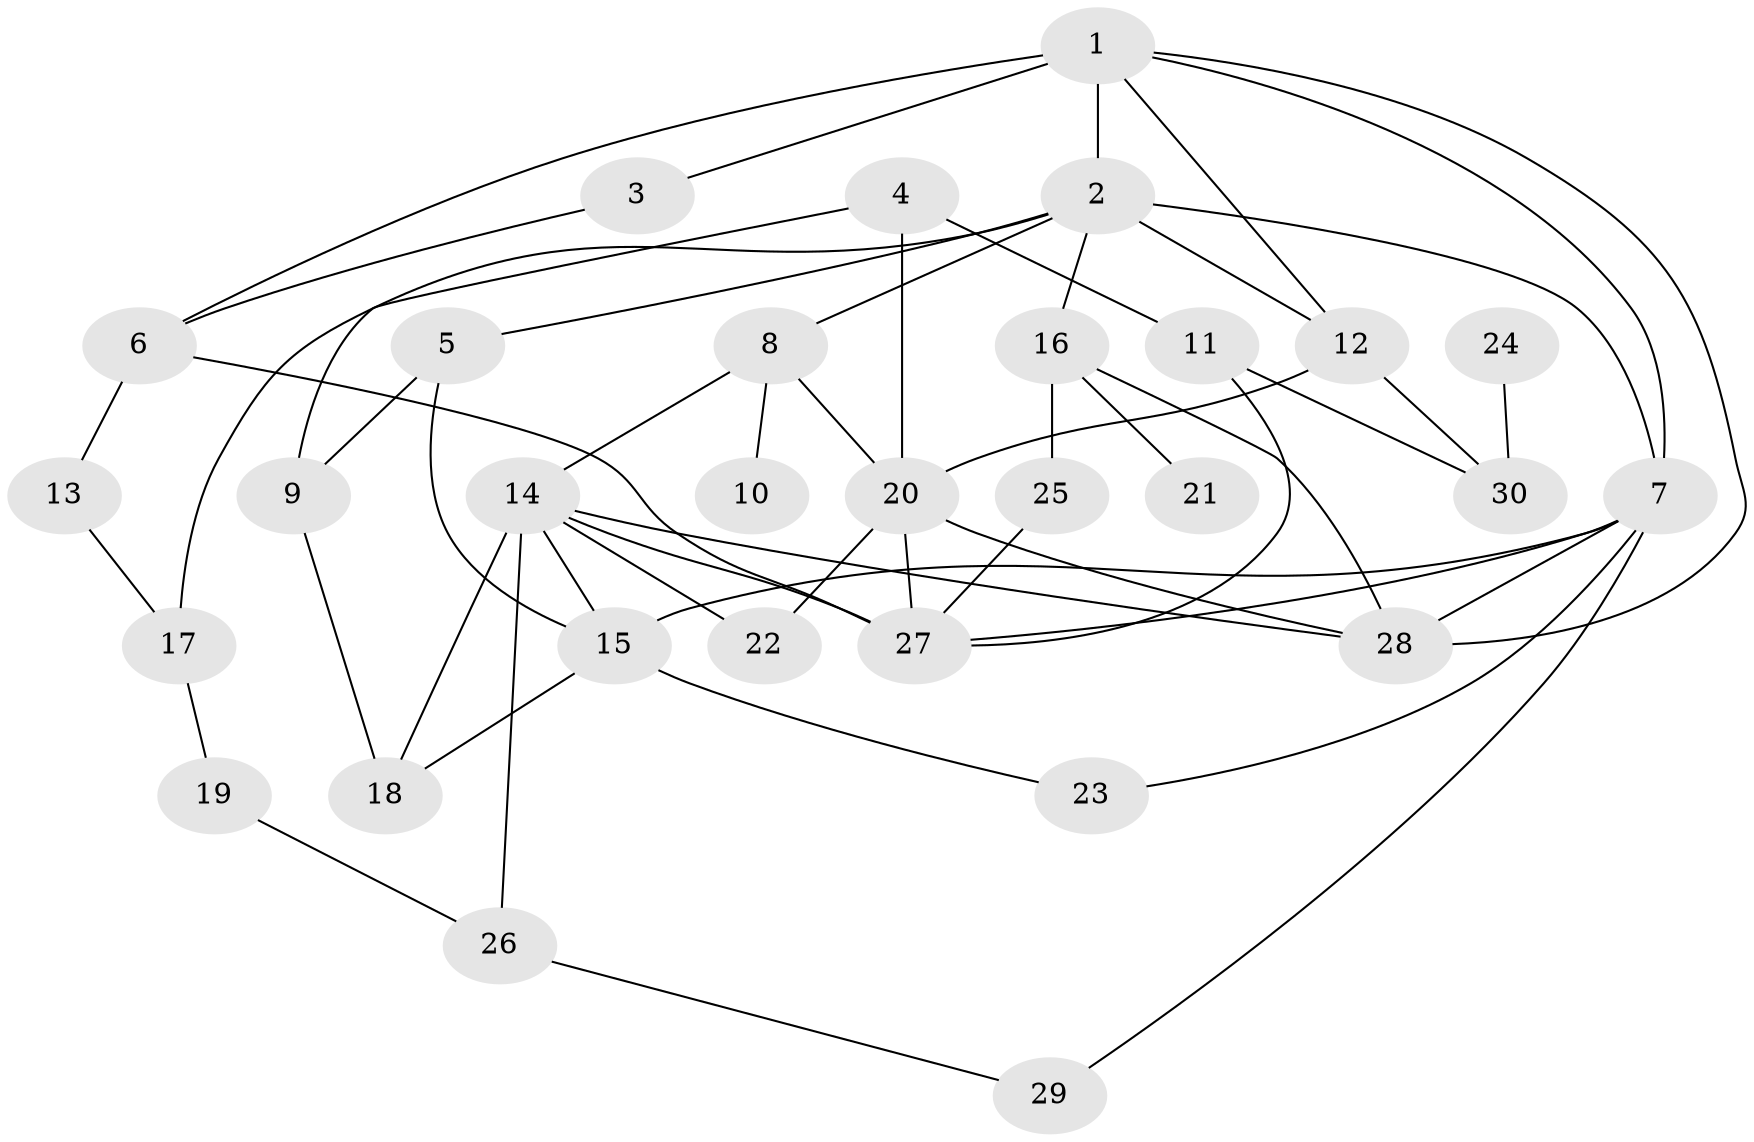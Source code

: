 // original degree distribution, {4: 0.23728813559322035, 7: 0.03389830508474576, 2: 0.3220338983050847, 6: 0.03389830508474576, 5: 0.05084745762711865, 3: 0.1864406779661017, 1: 0.13559322033898305}
// Generated by graph-tools (version 1.1) at 2025/36/03/04/25 23:36:13]
// undirected, 30 vertices, 53 edges
graph export_dot {
  node [color=gray90,style=filled];
  1;
  2;
  3;
  4;
  5;
  6;
  7;
  8;
  9;
  10;
  11;
  12;
  13;
  14;
  15;
  16;
  17;
  18;
  19;
  20;
  21;
  22;
  23;
  24;
  25;
  26;
  27;
  28;
  29;
  30;
  1 -- 2 [weight=2.0];
  1 -- 3 [weight=1.0];
  1 -- 6 [weight=1.0];
  1 -- 7 [weight=1.0];
  1 -- 12 [weight=1.0];
  1 -- 28 [weight=1.0];
  2 -- 5 [weight=1.0];
  2 -- 7 [weight=1.0];
  2 -- 8 [weight=1.0];
  2 -- 12 [weight=2.0];
  2 -- 16 [weight=1.0];
  2 -- 17 [weight=1.0];
  3 -- 6 [weight=1.0];
  4 -- 9 [weight=1.0];
  4 -- 11 [weight=1.0];
  4 -- 20 [weight=1.0];
  5 -- 9 [weight=1.0];
  5 -- 15 [weight=1.0];
  6 -- 13 [weight=1.0];
  6 -- 27 [weight=1.0];
  7 -- 15 [weight=1.0];
  7 -- 23 [weight=1.0];
  7 -- 27 [weight=1.0];
  7 -- 28 [weight=1.0];
  7 -- 29 [weight=1.0];
  8 -- 10 [weight=1.0];
  8 -- 14 [weight=1.0];
  8 -- 20 [weight=1.0];
  9 -- 18 [weight=1.0];
  11 -- 27 [weight=1.0];
  11 -- 30 [weight=1.0];
  12 -- 20 [weight=1.0];
  12 -- 30 [weight=3.0];
  13 -- 17 [weight=1.0];
  14 -- 15 [weight=1.0];
  14 -- 18 [weight=1.0];
  14 -- 22 [weight=1.0];
  14 -- 26 [weight=1.0];
  14 -- 27 [weight=1.0];
  14 -- 28 [weight=1.0];
  15 -- 18 [weight=1.0];
  15 -- 23 [weight=1.0];
  16 -- 21 [weight=1.0];
  16 -- 25 [weight=1.0];
  16 -- 28 [weight=1.0];
  17 -- 19 [weight=1.0];
  19 -- 26 [weight=1.0];
  20 -- 22 [weight=1.0];
  20 -- 27 [weight=2.0];
  20 -- 28 [weight=1.0];
  24 -- 30 [weight=1.0];
  25 -- 27 [weight=1.0];
  26 -- 29 [weight=1.0];
}
